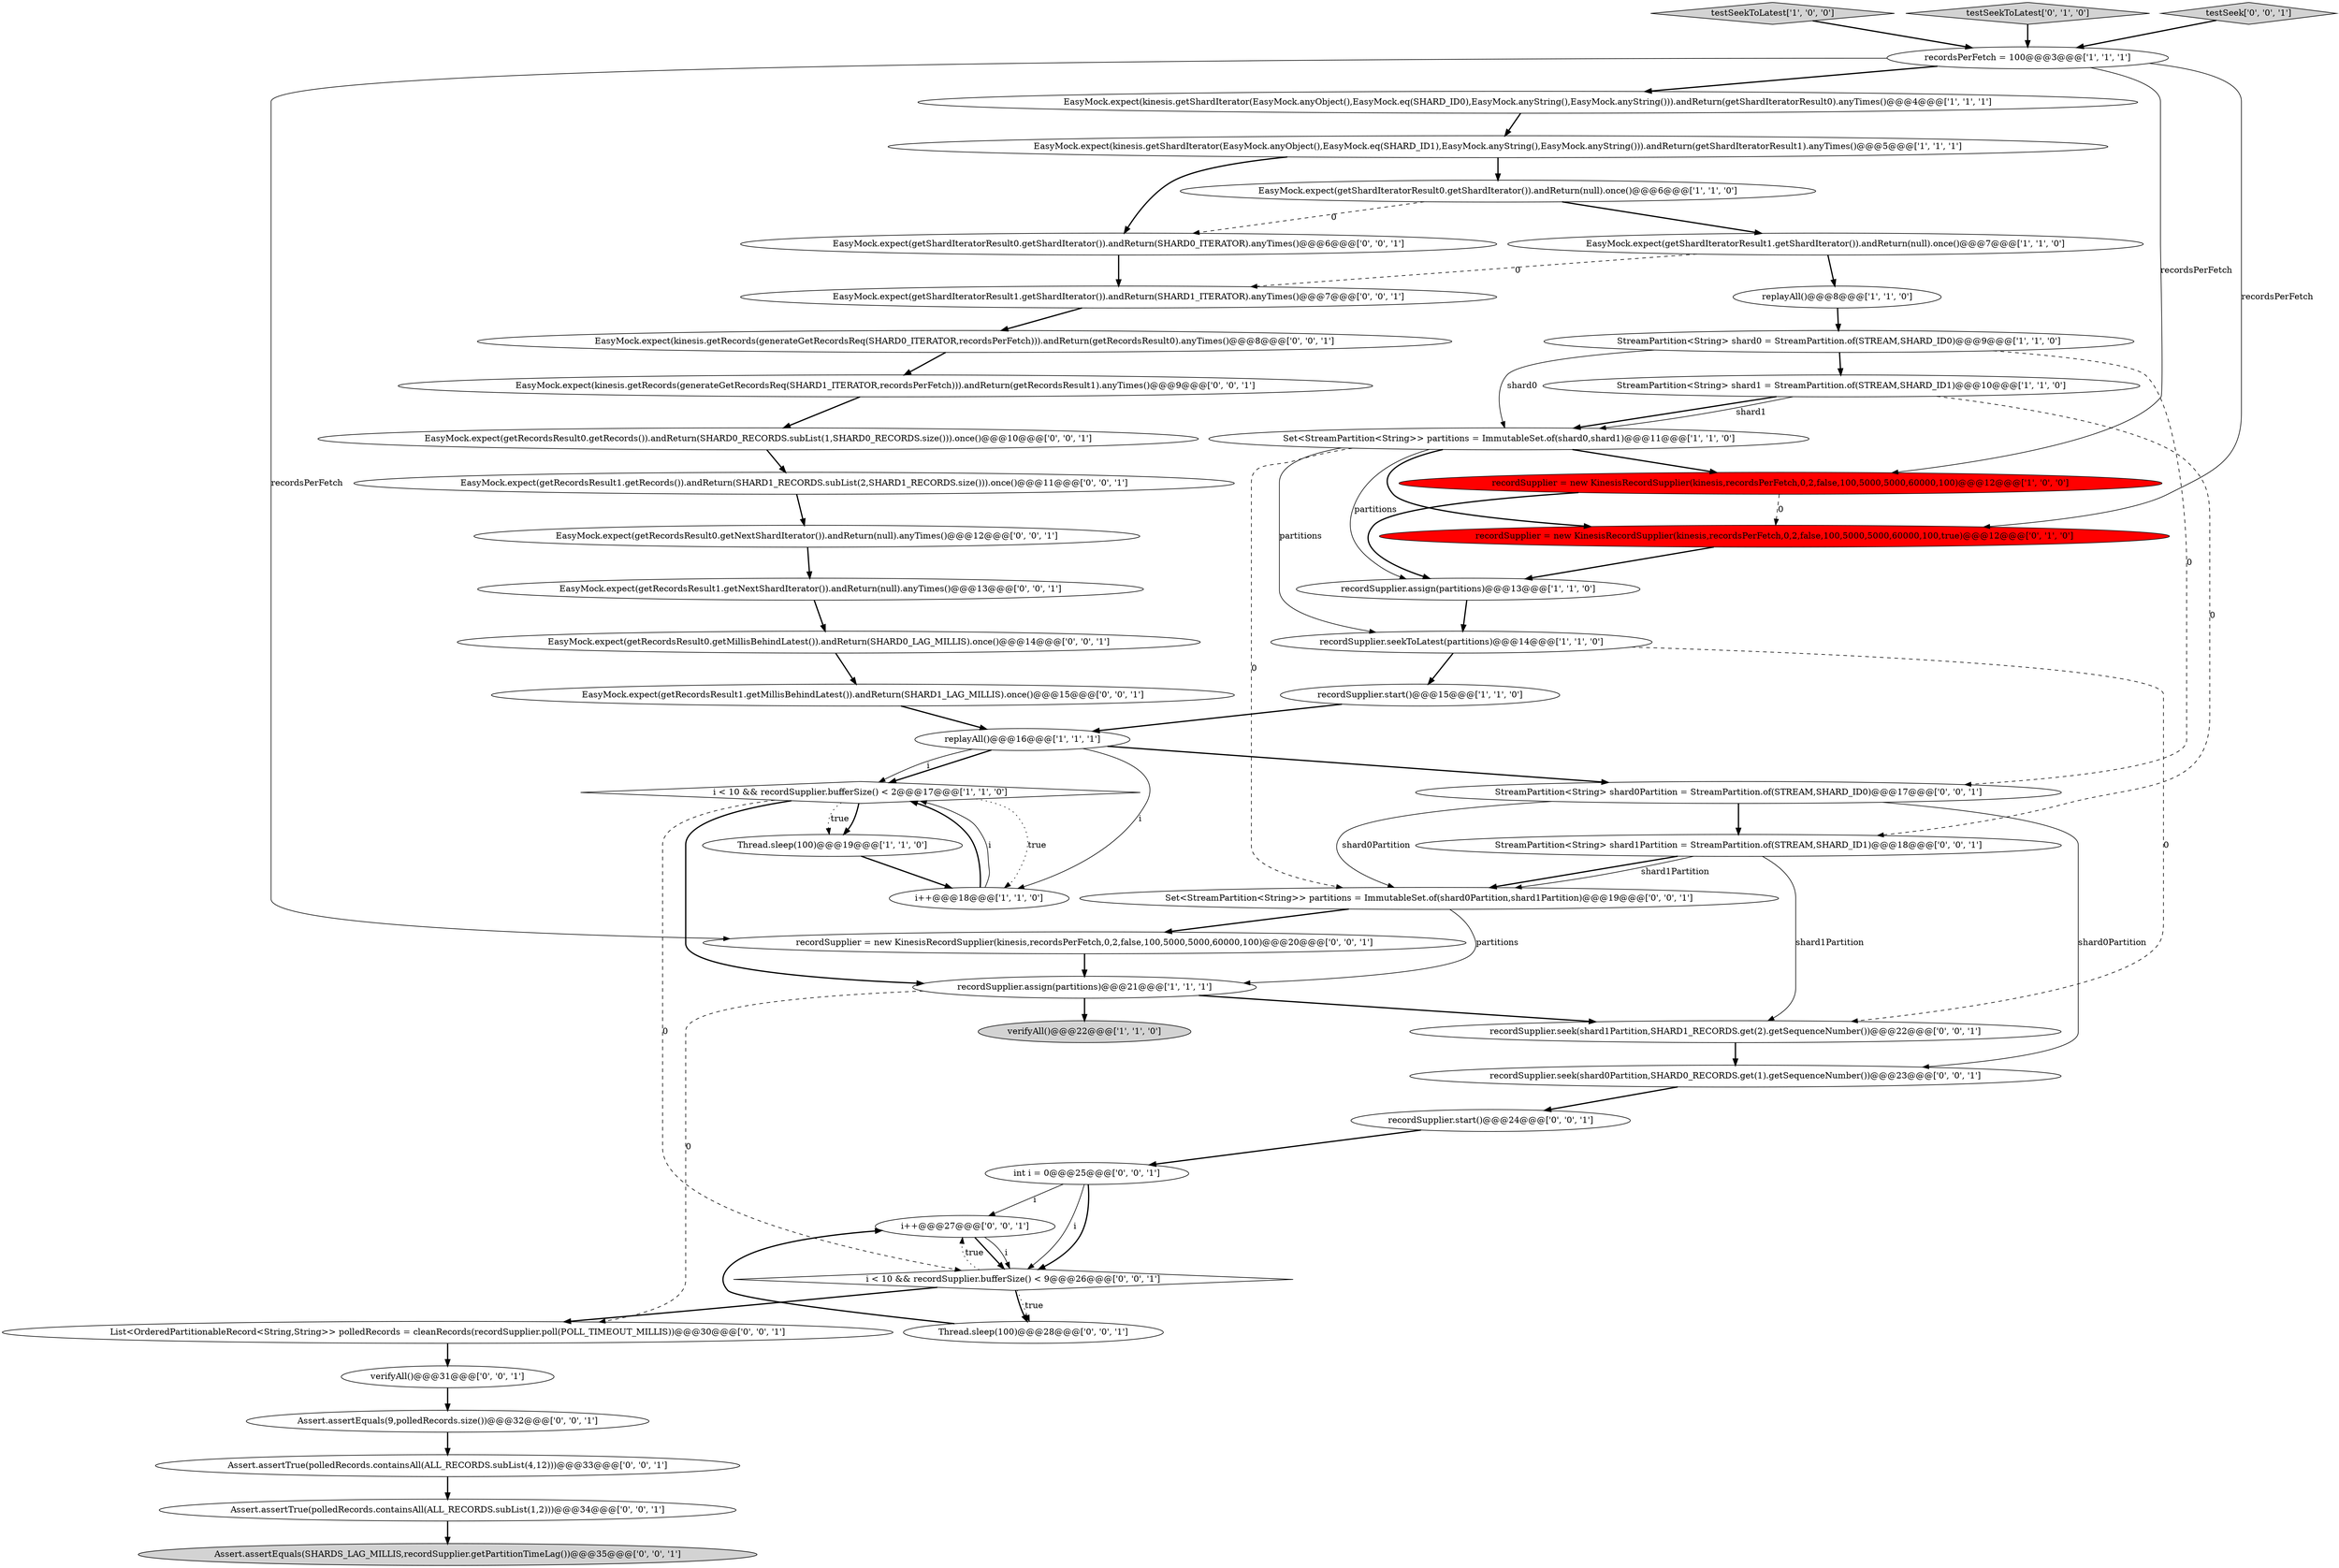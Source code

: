 digraph {
39 [style = filled, label = "EasyMock.expect(getRecordsResult0.getRecords()).andReturn(SHARD0_RECORDS.subList(1,SHARD0_RECORDS.size())).once()@@@10@@@['0', '0', '1']", fillcolor = white, shape = ellipse image = "AAA0AAABBB3BBB"];
47 [style = filled, label = "Assert.assertEquals(SHARDS_LAG_MILLIS,recordSupplier.getPartitionTimeLag())@@@35@@@['0', '0', '1']", fillcolor = lightgray, shape = ellipse image = "AAA0AAABBB3BBB"];
7 [style = filled, label = "testSeekToLatest['1', '0', '0']", fillcolor = lightgray, shape = diamond image = "AAA0AAABBB1BBB"];
14 [style = filled, label = "Thread.sleep(100)@@@19@@@['1', '1', '0']", fillcolor = white, shape = ellipse image = "AAA0AAABBB1BBB"];
41 [style = filled, label = "List<OrderedPartitionableRecord<String,String>> polledRecords = cleanRecords(recordSupplier.poll(POLL_TIMEOUT_MILLIS))@@@30@@@['0', '0', '1']", fillcolor = white, shape = ellipse image = "AAA0AAABBB3BBB"];
3 [style = filled, label = "recordSupplier.start()@@@15@@@['1', '1', '0']", fillcolor = white, shape = ellipse image = "AAA0AAABBB1BBB"];
40 [style = filled, label = "StreamPartition<String> shard0Partition = StreamPartition.of(STREAM,SHARD_ID0)@@@17@@@['0', '0', '1']", fillcolor = white, shape = ellipse image = "AAA0AAABBB3BBB"];
0 [style = filled, label = "replayAll()@@@16@@@['1', '1', '1']", fillcolor = white, shape = ellipse image = "AAA0AAABBB1BBB"];
20 [style = filled, label = "testSeekToLatest['0', '1', '0']", fillcolor = lightgray, shape = diamond image = "AAA0AAABBB2BBB"];
28 [style = filled, label = "i++@@@27@@@['0', '0', '1']", fillcolor = white, shape = ellipse image = "AAA0AAABBB3BBB"];
29 [style = filled, label = "recordSupplier.seek(shard1Partition,SHARD1_RECORDS.get(2).getSequenceNumber())@@@22@@@['0', '0', '1']", fillcolor = white, shape = ellipse image = "AAA0AAABBB3BBB"];
6 [style = filled, label = "EasyMock.expect(kinesis.getShardIterator(EasyMock.anyObject(),EasyMock.eq(SHARD_ID0),EasyMock.anyString(),EasyMock.anyString())).andReturn(getShardIteratorResult0).anyTimes()@@@4@@@['1', '1', '1']", fillcolor = white, shape = ellipse image = "AAA0AAABBB1BBB"];
16 [style = filled, label = "recordSupplier.assign(partitions)@@@21@@@['1', '1', '1']", fillcolor = white, shape = ellipse image = "AAA0AAABBB1BBB"];
1 [style = filled, label = "EasyMock.expect(getShardIteratorResult0.getShardIterator()).andReturn(null).once()@@@6@@@['1', '1', '0']", fillcolor = white, shape = ellipse image = "AAA0AAABBB1BBB"];
26 [style = filled, label = "EasyMock.expect(getShardIteratorResult1.getShardIterator()).andReturn(SHARD1_ITERATOR).anyTimes()@@@7@@@['0', '0', '1']", fillcolor = white, shape = ellipse image = "AAA0AAABBB3BBB"];
25 [style = filled, label = "EasyMock.expect(getRecordsResult0.getMillisBehindLatest()).andReturn(SHARD0_LAG_MILLIS).once()@@@14@@@['0', '0', '1']", fillcolor = white, shape = ellipse image = "AAA0AAABBB3BBB"];
11 [style = filled, label = "Set<StreamPartition<String>> partitions = ImmutableSet.of(shard0,shard1)@@@11@@@['1', '1', '0']", fillcolor = white, shape = ellipse image = "AAA0AAABBB1BBB"];
35 [style = filled, label = "recordSupplier = new KinesisRecordSupplier(kinesis,recordsPerFetch,0,2,false,100,5000,5000,60000,100)@@@20@@@['0', '0', '1']", fillcolor = white, shape = ellipse image = "AAA0AAABBB3BBB"];
45 [style = filled, label = "Assert.assertEquals(9,polledRecords.size())@@@32@@@['0', '0', '1']", fillcolor = white, shape = ellipse image = "AAA0AAABBB3BBB"];
48 [style = filled, label = "StreamPartition<String> shard1Partition = StreamPartition.of(STREAM,SHARD_ID1)@@@18@@@['0', '0', '1']", fillcolor = white, shape = ellipse image = "AAA0AAABBB3BBB"];
2 [style = filled, label = "recordsPerFetch = 100@@@3@@@['1', '1', '1']", fillcolor = white, shape = ellipse image = "AAA0AAABBB1BBB"];
22 [style = filled, label = "EasyMock.expect(kinesis.getRecords(generateGetRecordsReq(SHARD1_ITERATOR,recordsPerFetch))).andReturn(getRecordsResult1).anyTimes()@@@9@@@['0', '0', '1']", fillcolor = white, shape = ellipse image = "AAA0AAABBB3BBB"];
19 [style = filled, label = "i < 10 && recordSupplier.bufferSize() < 2@@@17@@@['1', '1', '0']", fillcolor = white, shape = diamond image = "AAA0AAABBB1BBB"];
31 [style = filled, label = "EasyMock.expect(getRecordsResult0.getNextShardIterator()).andReturn(null).anyTimes()@@@12@@@['0', '0', '1']", fillcolor = white, shape = ellipse image = "AAA0AAABBB3BBB"];
43 [style = filled, label = "EasyMock.expect(kinesis.getRecords(generateGetRecordsReq(SHARD0_ITERATOR,recordsPerFetch))).andReturn(getRecordsResult0).anyTimes()@@@8@@@['0', '0', '1']", fillcolor = white, shape = ellipse image = "AAA0AAABBB3BBB"];
44 [style = filled, label = "EasyMock.expect(getRecordsResult1.getMillisBehindLatest()).andReturn(SHARD1_LAG_MILLIS).once()@@@15@@@['0', '0', '1']", fillcolor = white, shape = ellipse image = "AAA0AAABBB3BBB"];
21 [style = filled, label = "recordSupplier = new KinesisRecordSupplier(kinesis,recordsPerFetch,0,2,false,100,5000,5000,60000,100,true)@@@12@@@['0', '1', '0']", fillcolor = red, shape = ellipse image = "AAA1AAABBB2BBB"];
33 [style = filled, label = "testSeek['0', '0', '1']", fillcolor = lightgray, shape = diamond image = "AAA0AAABBB3BBB"];
17 [style = filled, label = "verifyAll()@@@22@@@['1', '1', '0']", fillcolor = lightgray, shape = ellipse image = "AAA0AAABBB1BBB"];
4 [style = filled, label = "EasyMock.expect(kinesis.getShardIterator(EasyMock.anyObject(),EasyMock.eq(SHARD_ID1),EasyMock.anyString(),EasyMock.anyString())).andReturn(getShardIteratorResult1).anyTimes()@@@5@@@['1', '1', '1']", fillcolor = white, shape = ellipse image = "AAA0AAABBB1BBB"];
34 [style = filled, label = "int i = 0@@@25@@@['0', '0', '1']", fillcolor = white, shape = ellipse image = "AAA0AAABBB3BBB"];
24 [style = filled, label = "Assert.assertTrue(polledRecords.containsAll(ALL_RECORDS.subList(4,12)))@@@33@@@['0', '0', '1']", fillcolor = white, shape = ellipse image = "AAA0AAABBB3BBB"];
18 [style = filled, label = "recordSupplier.seekToLatest(partitions)@@@14@@@['1', '1', '0']", fillcolor = white, shape = ellipse image = "AAA0AAABBB1BBB"];
12 [style = filled, label = "EasyMock.expect(getShardIteratorResult1.getShardIterator()).andReturn(null).once()@@@7@@@['1', '1', '0']", fillcolor = white, shape = ellipse image = "AAA0AAABBB1BBB"];
27 [style = filled, label = "EasyMock.expect(getRecordsResult1.getRecords()).andReturn(SHARD1_RECORDS.subList(2,SHARD1_RECORDS.size())).once()@@@11@@@['0', '0', '1']", fillcolor = white, shape = ellipse image = "AAA0AAABBB3BBB"];
38 [style = filled, label = "Assert.assertTrue(polledRecords.containsAll(ALL_RECORDS.subList(1,2)))@@@34@@@['0', '0', '1']", fillcolor = white, shape = ellipse image = "AAA0AAABBB3BBB"];
46 [style = filled, label = "EasyMock.expect(getShardIteratorResult0.getShardIterator()).andReturn(SHARD0_ITERATOR).anyTimes()@@@6@@@['0', '0', '1']", fillcolor = white, shape = ellipse image = "AAA0AAABBB3BBB"];
37 [style = filled, label = "recordSupplier.seek(shard0Partition,SHARD0_RECORDS.get(1).getSequenceNumber())@@@23@@@['0', '0', '1']", fillcolor = white, shape = ellipse image = "AAA0AAABBB3BBB"];
36 [style = filled, label = "EasyMock.expect(getRecordsResult1.getNextShardIterator()).andReturn(null).anyTimes()@@@13@@@['0', '0', '1']", fillcolor = white, shape = ellipse image = "AAA0AAABBB3BBB"];
8 [style = filled, label = "StreamPartition<String> shard1 = StreamPartition.of(STREAM,SHARD_ID1)@@@10@@@['1', '1', '0']", fillcolor = white, shape = ellipse image = "AAA0AAABBB1BBB"];
15 [style = filled, label = "recordSupplier.assign(partitions)@@@13@@@['1', '1', '0']", fillcolor = white, shape = ellipse image = "AAA0AAABBB1BBB"];
32 [style = filled, label = "Thread.sleep(100)@@@28@@@['0', '0', '1']", fillcolor = white, shape = ellipse image = "AAA0AAABBB3BBB"];
49 [style = filled, label = "recordSupplier.start()@@@24@@@['0', '0', '1']", fillcolor = white, shape = ellipse image = "AAA0AAABBB3BBB"];
10 [style = filled, label = "StreamPartition<String> shard0 = StreamPartition.of(STREAM,SHARD_ID0)@@@9@@@['1', '1', '0']", fillcolor = white, shape = ellipse image = "AAA0AAABBB1BBB"];
23 [style = filled, label = "Set<StreamPartition<String>> partitions = ImmutableSet.of(shard0Partition,shard1Partition)@@@19@@@['0', '0', '1']", fillcolor = white, shape = ellipse image = "AAA0AAABBB3BBB"];
42 [style = filled, label = "verifyAll()@@@31@@@['0', '0', '1']", fillcolor = white, shape = ellipse image = "AAA0AAABBB3BBB"];
30 [style = filled, label = "i < 10 && recordSupplier.bufferSize() < 9@@@26@@@['0', '0', '1']", fillcolor = white, shape = diamond image = "AAA0AAABBB3BBB"];
13 [style = filled, label = "i++@@@18@@@['1', '1', '0']", fillcolor = white, shape = ellipse image = "AAA0AAABBB1BBB"];
5 [style = filled, label = "replayAll()@@@8@@@['1', '1', '0']", fillcolor = white, shape = ellipse image = "AAA0AAABBB1BBB"];
9 [style = filled, label = "recordSupplier = new KinesisRecordSupplier(kinesis,recordsPerFetch,0,2,false,100,5000,5000,60000,100)@@@12@@@['1', '0', '0']", fillcolor = red, shape = ellipse image = "AAA1AAABBB1BBB"];
18->3 [style = bold, label=""];
40->23 [style = solid, label="shard0Partition"];
2->9 [style = solid, label="recordsPerFetch"];
12->5 [style = bold, label=""];
37->49 [style = bold, label=""];
42->45 [style = bold, label=""];
2->6 [style = bold, label=""];
21->15 [style = bold, label=""];
11->9 [style = bold, label=""];
45->24 [style = bold, label=""];
25->44 [style = bold, label=""];
12->26 [style = dashed, label="0"];
19->30 [style = dashed, label="0"];
10->8 [style = bold, label=""];
9->21 [style = dashed, label="0"];
1->12 [style = bold, label=""];
0->40 [style = bold, label=""];
8->11 [style = bold, label=""];
2->35 [style = solid, label="recordsPerFetch"];
4->46 [style = bold, label=""];
8->48 [style = dashed, label="0"];
18->29 [style = dashed, label="0"];
5->10 [style = bold, label=""];
30->41 [style = bold, label=""];
28->30 [style = bold, label=""];
0->19 [style = bold, label=""];
16->29 [style = bold, label=""];
27->31 [style = bold, label=""];
26->43 [style = bold, label=""];
24->38 [style = bold, label=""];
23->16 [style = solid, label="partitions"];
16->17 [style = bold, label=""];
11->18 [style = solid, label="partitions"];
3->0 [style = bold, label=""];
23->35 [style = bold, label=""];
6->4 [style = bold, label=""];
16->41 [style = dashed, label="0"];
36->25 [style = bold, label=""];
7->2 [style = bold, label=""];
1->46 [style = dashed, label="0"];
43->22 [style = bold, label=""];
30->32 [style = dotted, label="true"];
38->47 [style = bold, label=""];
10->11 [style = solid, label="shard0"];
34->28 [style = solid, label="i"];
30->28 [style = dotted, label="true"];
28->30 [style = solid, label="i"];
34->30 [style = solid, label="i"];
11->21 [style = bold, label=""];
31->36 [style = bold, label=""];
30->32 [style = bold, label=""];
11->23 [style = dashed, label="0"];
29->37 [style = bold, label=""];
19->16 [style = bold, label=""];
11->15 [style = solid, label="partitions"];
13->19 [style = bold, label=""];
48->23 [style = bold, label=""];
19->14 [style = bold, label=""];
10->40 [style = dashed, label="0"];
22->39 [style = bold, label=""];
4->1 [style = bold, label=""];
14->13 [style = bold, label=""];
33->2 [style = bold, label=""];
40->37 [style = solid, label="shard0Partition"];
19->14 [style = dotted, label="true"];
48->29 [style = solid, label="shard1Partition"];
35->16 [style = bold, label=""];
40->48 [style = bold, label=""];
0->13 [style = solid, label="i"];
19->13 [style = dotted, label="true"];
39->27 [style = bold, label=""];
49->34 [style = bold, label=""];
15->18 [style = bold, label=""];
34->30 [style = bold, label=""];
20->2 [style = bold, label=""];
46->26 [style = bold, label=""];
13->19 [style = solid, label="i"];
9->15 [style = bold, label=""];
8->11 [style = solid, label="shard1"];
0->19 [style = solid, label="i"];
2->21 [style = solid, label="recordsPerFetch"];
32->28 [style = bold, label=""];
48->23 [style = solid, label="shard1Partition"];
44->0 [style = bold, label=""];
41->42 [style = bold, label=""];
}
